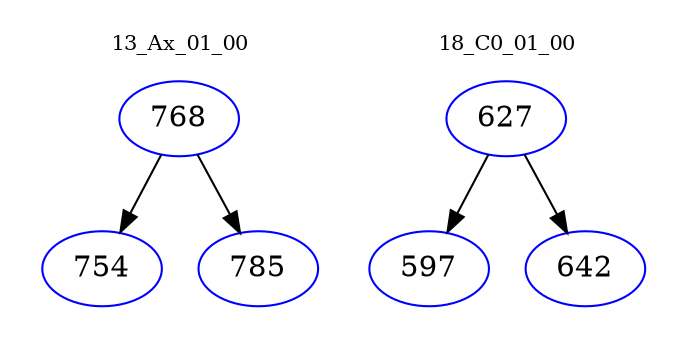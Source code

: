 digraph{
subgraph cluster_0 {
color = white
label = "13_Ax_01_00";
fontsize=10;
T0_768 [label="768", color="blue"]
T0_768 -> T0_754 [color="black"]
T0_754 [label="754", color="blue"]
T0_768 -> T0_785 [color="black"]
T0_785 [label="785", color="blue"]
}
subgraph cluster_1 {
color = white
label = "18_C0_01_00";
fontsize=10;
T1_627 [label="627", color="blue"]
T1_627 -> T1_597 [color="black"]
T1_597 [label="597", color="blue"]
T1_627 -> T1_642 [color="black"]
T1_642 [label="642", color="blue"]
}
}
